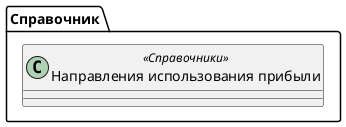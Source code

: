 ﻿@startuml НаправленияИспользованияПрибыли
'!include templates.wsd
'..\include templates.wsd
class Справочник.НаправленияИспользованияПрибыли as "Направления использования прибыли" <<Справочники>>
{
}
@enduml
